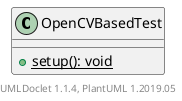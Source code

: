 @startuml

    class OpenCVBasedTest [[OpenCVBasedTest.html]] {
        {static} +setup(): void
    }


    center footer UMLDoclet 1.1.4, PlantUML 1.2019.05
@enduml

